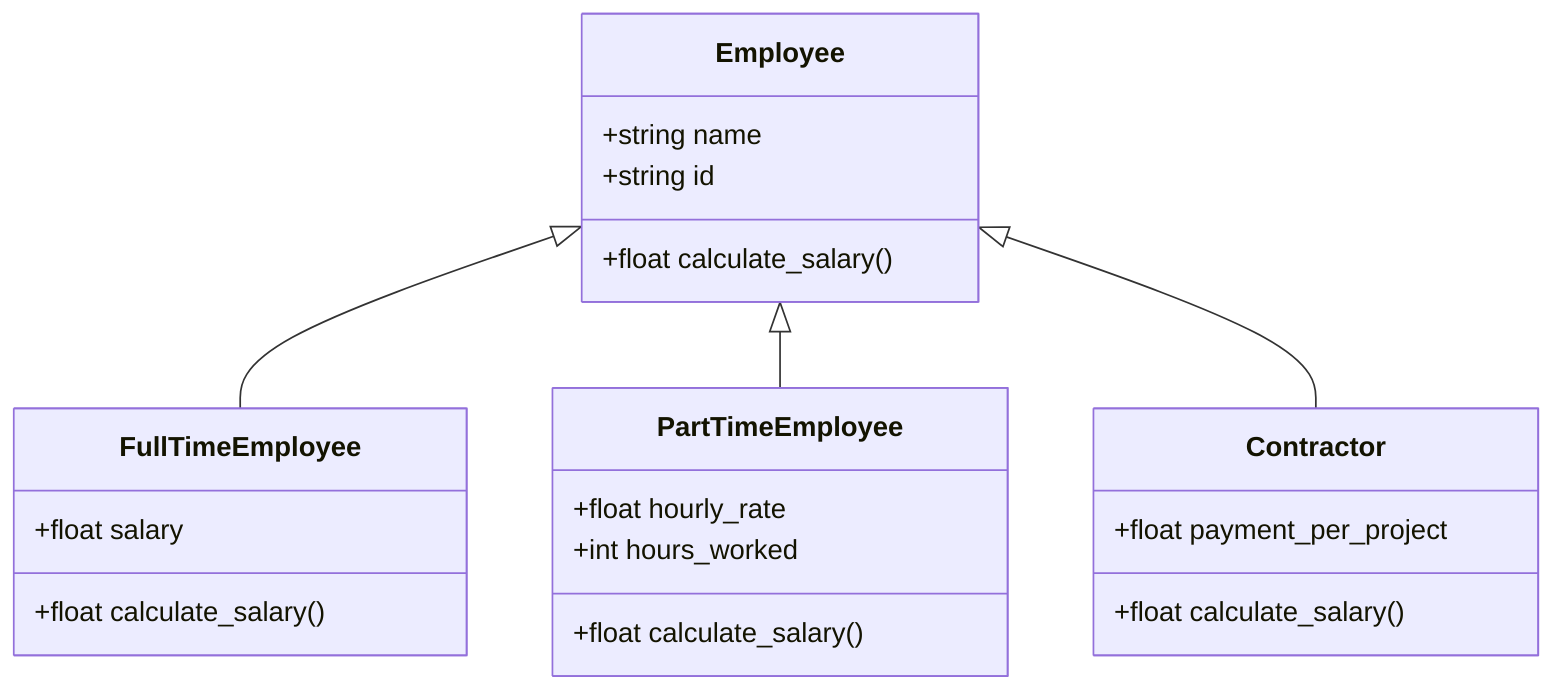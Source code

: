 classDiagram
    class Employee {
        +string name
        +string id
        +float calculate_salary()
    }
    class FullTimeEmployee {
        +float salary
        +float calculate_salary()
    }
    class PartTimeEmployee {
        +float hourly_rate
        +int hours_worked
        +float calculate_salary()
    }
    class Contractor {
        +float payment_per_project
        +float calculate_salary()
    }
    Employee <|-- FullTimeEmployee
    Employee <|-- PartTimeEmployee
    Employee <|-- Contractor